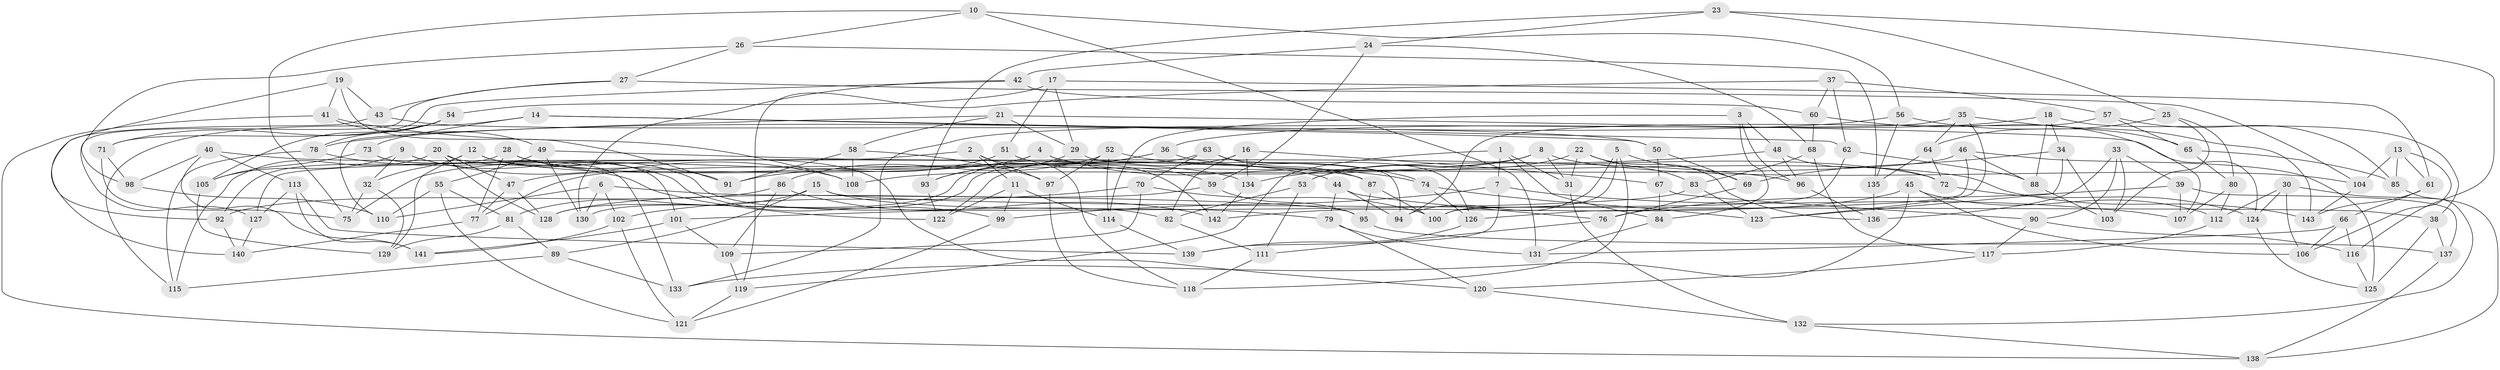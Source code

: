 // coarse degree distribution, {6: 0.5632183908045977, 4: 0.367816091954023, 5: 0.06896551724137931}
// Generated by graph-tools (version 1.1) at 2025/52/02/27/25 19:52:30]
// undirected, 143 vertices, 286 edges
graph export_dot {
graph [start="1"]
  node [color=gray90,style=filled];
  1;
  2;
  3;
  4;
  5;
  6;
  7;
  8;
  9;
  10;
  11;
  12;
  13;
  14;
  15;
  16;
  17;
  18;
  19;
  20;
  21;
  22;
  23;
  24;
  25;
  26;
  27;
  28;
  29;
  30;
  31;
  32;
  33;
  34;
  35;
  36;
  37;
  38;
  39;
  40;
  41;
  42;
  43;
  44;
  45;
  46;
  47;
  48;
  49;
  50;
  51;
  52;
  53;
  54;
  55;
  56;
  57;
  58;
  59;
  60;
  61;
  62;
  63;
  64;
  65;
  66;
  67;
  68;
  69;
  70;
  71;
  72;
  73;
  74;
  75;
  76;
  77;
  78;
  79;
  80;
  81;
  82;
  83;
  84;
  85;
  86;
  87;
  88;
  89;
  90;
  91;
  92;
  93;
  94;
  95;
  96;
  97;
  98;
  99;
  100;
  101;
  102;
  103;
  104;
  105;
  106;
  107;
  108;
  109;
  110;
  111;
  112;
  113;
  114;
  115;
  116;
  117;
  118;
  119;
  120;
  121;
  122;
  123;
  124;
  125;
  126;
  127;
  128;
  129;
  130;
  131;
  132;
  133;
  134;
  135;
  136;
  137;
  138;
  139;
  140;
  141;
  142;
  143;
  1 -- 119;
  1 -- 31;
  1 -- 7;
  1 -- 84;
  2 -- 118;
  2 -- 11;
  2 -- 97;
  2 -- 127;
  3 -- 48;
  3 -- 96;
  3 -- 114;
  3 -- 84;
  4 -- 72;
  4 -- 47;
  4 -- 74;
  4 -- 75;
  5 -- 118;
  5 -- 100;
  5 -- 69;
  5 -- 94;
  6 -- 102;
  6 -- 130;
  6 -- 95;
  6 -- 110;
  7 -- 107;
  7 -- 99;
  7 -- 139;
  8 -- 31;
  8 -- 108;
  8 -- 53;
  8 -- 104;
  9 -- 108;
  9 -- 99;
  9 -- 105;
  9 -- 32;
  10 -- 131;
  10 -- 75;
  10 -- 56;
  10 -- 26;
  11 -- 114;
  11 -- 122;
  11 -- 99;
  12 -- 134;
  12 -- 82;
  12 -- 129;
  12 -- 32;
  13 -- 104;
  13 -- 85;
  13 -- 106;
  13 -- 61;
  14 -- 73;
  14 -- 62;
  14 -- 50;
  14 -- 115;
  15 -- 89;
  15 -- 81;
  15 -- 79;
  15 -- 38;
  16 -- 82;
  16 -- 122;
  16 -- 67;
  16 -- 134;
  17 -- 51;
  17 -- 54;
  17 -- 29;
  17 -- 61;
  18 -- 88;
  18 -- 38;
  18 -- 34;
  18 -- 36;
  19 -- 92;
  19 -- 41;
  19 -- 43;
  19 -- 91;
  20 -- 120;
  20 -- 115;
  20 -- 128;
  20 -- 47;
  21 -- 29;
  21 -- 124;
  21 -- 110;
  21 -- 58;
  22 -- 136;
  22 -- 53;
  22 -- 83;
  22 -- 31;
  23 -- 24;
  23 -- 116;
  23 -- 93;
  23 -- 25;
  24 -- 68;
  24 -- 59;
  24 -- 42;
  25 -- 103;
  25 -- 64;
  25 -- 80;
  26 -- 98;
  26 -- 27;
  26 -- 135;
  27 -- 43;
  27 -- 127;
  27 -- 104;
  28 -- 77;
  28 -- 44;
  28 -- 91;
  28 -- 92;
  29 -- 94;
  29 -- 93;
  30 -- 138;
  30 -- 124;
  30 -- 112;
  30 -- 106;
  31 -- 132;
  32 -- 129;
  32 -- 75;
  33 -- 90;
  33 -- 103;
  33 -- 136;
  33 -- 39;
  34 -- 123;
  34 -- 69;
  34 -- 103;
  35 -- 133;
  35 -- 64;
  35 -- 123;
  35 -- 143;
  36 -- 143;
  36 -- 128;
  36 -- 93;
  37 -- 119;
  37 -- 62;
  37 -- 57;
  37 -- 60;
  38 -- 137;
  38 -- 125;
  39 -- 107;
  39 -- 137;
  39 -- 76;
  40 -- 113;
  40 -- 87;
  40 -- 141;
  40 -- 98;
  41 -- 49;
  41 -- 138;
  41 -- 108;
  42 -- 60;
  42 -- 71;
  42 -- 130;
  43 -- 50;
  43 -- 140;
  44 -- 79;
  44 -- 76;
  44 -- 94;
  45 -- 142;
  45 -- 106;
  45 -- 112;
  45 -- 133;
  46 -- 125;
  46 -- 126;
  46 -- 77;
  46 -- 88;
  47 -- 128;
  47 -- 77;
  48 -- 96;
  48 -- 134;
  48 -- 72;
  49 -- 130;
  49 -- 96;
  49 -- 55;
  50 -- 67;
  50 -- 69;
  51 -- 59;
  51 -- 142;
  51 -- 91;
  52 -- 86;
  52 -- 114;
  52 -- 74;
  52 -- 97;
  53 -- 82;
  53 -- 111;
  54 -- 71;
  54 -- 78;
  54 -- 105;
  55 -- 110;
  55 -- 121;
  55 -- 81;
  56 -- 65;
  56 -- 78;
  56 -- 135;
  57 -- 65;
  57 -- 85;
  57 -- 94;
  58 -- 97;
  58 -- 108;
  58 -- 91;
  59 -- 95;
  59 -- 128;
  60 -- 107;
  60 -- 68;
  61 -- 143;
  61 -- 66;
  62 -- 88;
  62 -- 100;
  63 -- 130;
  63 -- 87;
  63 -- 126;
  63 -- 70;
  64 -- 135;
  64 -- 72;
  65 -- 85;
  65 -- 80;
  66 -- 131;
  66 -- 116;
  66 -- 106;
  67 -- 84;
  67 -- 90;
  68 -- 83;
  68 -- 117;
  69 -- 76;
  70 -- 100;
  70 -- 102;
  70 -- 109;
  71 -- 75;
  71 -- 98;
  72 -- 124;
  73 -- 105;
  73 -- 133;
  73 -- 101;
  74 -- 126;
  74 -- 123;
  76 -- 111;
  77 -- 140;
  78 -- 122;
  78 -- 115;
  79 -- 131;
  79 -- 120;
  80 -- 112;
  80 -- 107;
  81 -- 89;
  81 -- 129;
  82 -- 111;
  83 -- 123;
  83 -- 101;
  84 -- 131;
  85 -- 132;
  86 -- 92;
  86 -- 142;
  86 -- 109;
  87 -- 95;
  87 -- 100;
  88 -- 103;
  89 -- 133;
  89 -- 115;
  90 -- 116;
  90 -- 117;
  92 -- 140;
  93 -- 122;
  95 -- 137;
  96 -- 136;
  97 -- 118;
  98 -- 110;
  99 -- 121;
  101 -- 141;
  101 -- 109;
  102 -- 141;
  102 -- 121;
  104 -- 143;
  105 -- 129;
  109 -- 119;
  111 -- 118;
  112 -- 117;
  113 -- 127;
  113 -- 139;
  113 -- 141;
  114 -- 139;
  116 -- 125;
  117 -- 120;
  119 -- 121;
  120 -- 132;
  124 -- 125;
  126 -- 139;
  127 -- 140;
  132 -- 138;
  134 -- 142;
  135 -- 136;
  137 -- 138;
}
